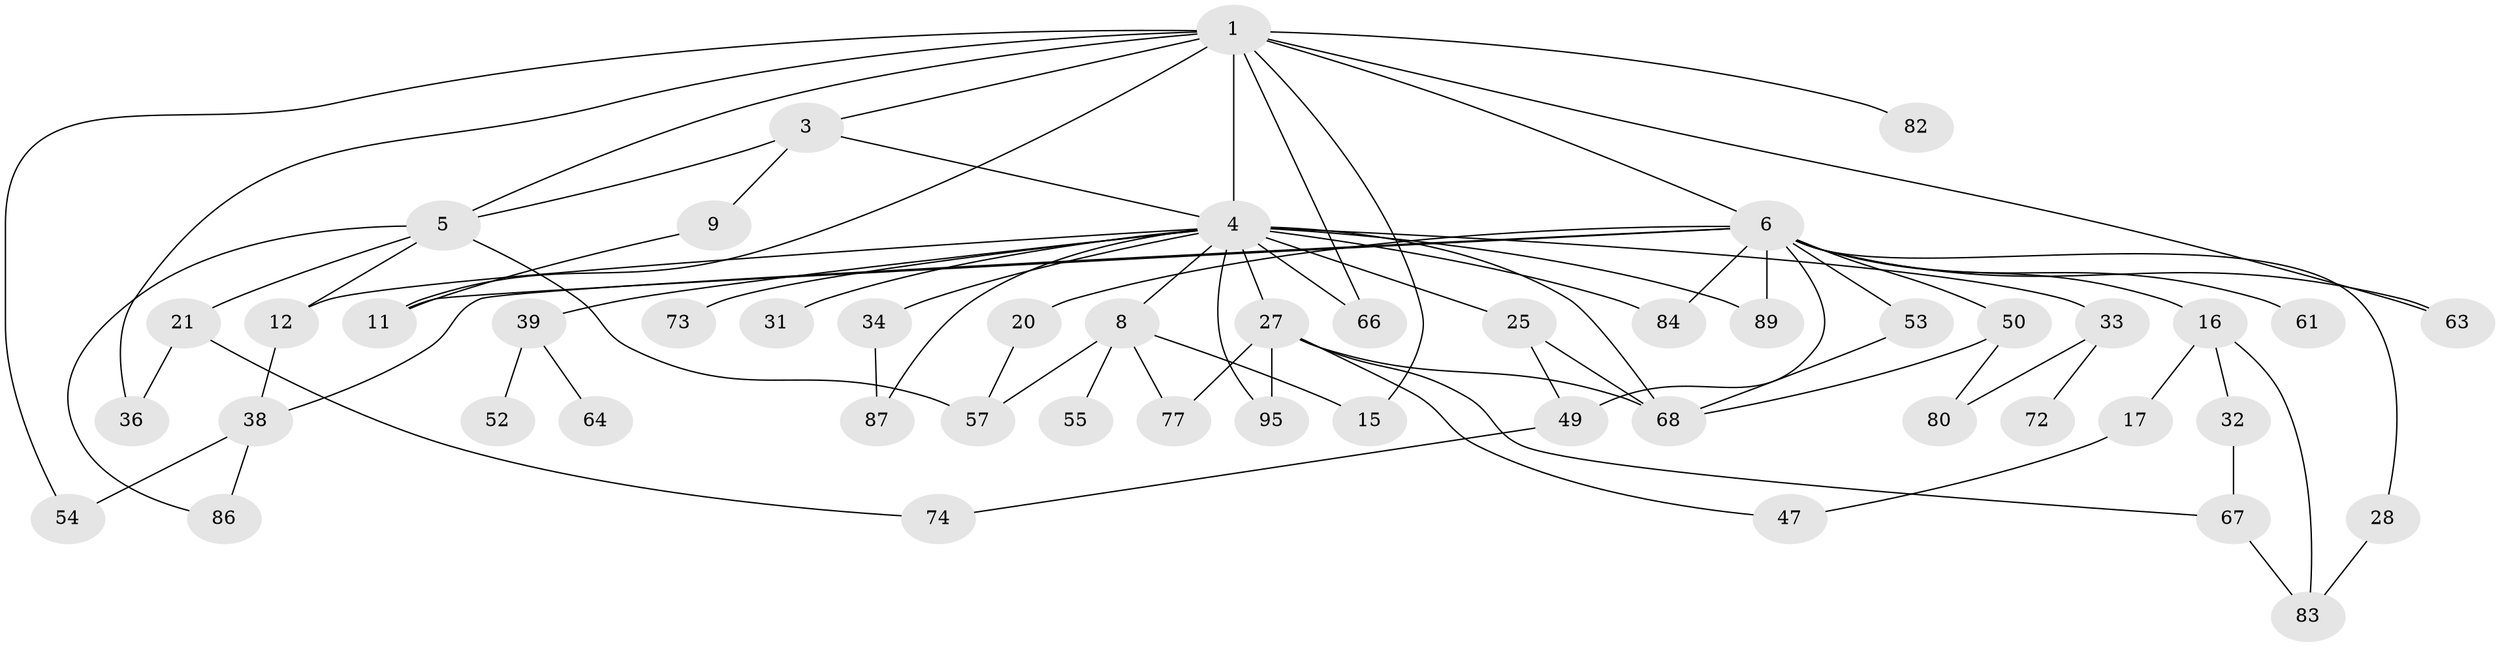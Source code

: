 // original degree distribution, {3: 0.28, 6: 0.05, 4: 0.12, 7: 0.02, 5: 0.04, 2: 0.33, 1: 0.16}
// Generated by graph-tools (version 1.1) at 2025/13/03/09/25 04:13:36]
// undirected, 50 vertices, 79 edges
graph export_dot {
graph [start="1"]
  node [color=gray90,style=filled];
  1 [super="+2+19"];
  3;
  4 [super="+14+10+22+79"];
  5 [super="+37"];
  6 [super="+7+56"];
  8 [super="+41"];
  9 [super="+100"];
  11 [super="+46"];
  12 [super="+29"];
  15;
  16;
  17;
  20 [super="+42+51"];
  21;
  25 [super="+75"];
  27 [super="+60+40+30"];
  28;
  31;
  32 [super="+58"];
  33 [super="+45"];
  34 [super="+44"];
  36;
  38;
  39 [super="+43"];
  47 [super="+70"];
  49;
  50;
  52;
  53 [super="+62"];
  54 [super="+92"];
  55;
  57 [super="+76"];
  61;
  63;
  64;
  66 [super="+71"];
  67 [super="+90"];
  68 [super="+94"];
  72;
  73 [super="+99"];
  74;
  77 [super="+78"];
  80;
  82;
  83;
  84;
  86;
  87;
  89;
  95;
  1 -- 6;
  1 -- 3;
  1 -- 4 [weight=4];
  1 -- 36 [weight=2];
  1 -- 54;
  1 -- 15 [weight=2];
  1 -- 66;
  1 -- 5;
  1 -- 11;
  1 -- 82;
  1 -- 63;
  3 -- 4;
  3 -- 5;
  3 -- 9;
  4 -- 8 [weight=2];
  4 -- 68;
  4 -- 87;
  4 -- 73;
  4 -- 31;
  4 -- 33 [weight=4];
  4 -- 66;
  4 -- 84;
  4 -- 34;
  4 -- 39;
  4 -- 12;
  4 -- 25;
  4 -- 27;
  4 -- 95;
  4 -- 89;
  5 -- 12;
  5 -- 21;
  5 -- 57;
  5 -- 86;
  6 -- 20 [weight=2];
  6 -- 49;
  6 -- 38;
  6 -- 16;
  6 -- 50;
  6 -- 53;
  6 -- 28;
  6 -- 61;
  6 -- 63;
  6 -- 11;
  6 -- 89;
  6 -- 84;
  8 -- 15;
  8 -- 57;
  8 -- 77;
  8 -- 55;
  9 -- 11;
  12 -- 38;
  16 -- 17;
  16 -- 32;
  16 -- 83;
  17 -- 47;
  20 -- 57;
  21 -- 36;
  21 -- 74;
  25 -- 49;
  25 -- 68;
  27 -- 68;
  27 -- 67;
  27 -- 47;
  27 -- 95;
  27 -- 77;
  28 -- 83;
  32 -- 67;
  33 -- 72;
  33 -- 80;
  34 -- 87;
  38 -- 86;
  38 -- 54;
  39 -- 52;
  39 -- 64;
  49 -- 74;
  50 -- 80;
  50 -- 68;
  53 -- 68;
  67 -- 83;
}

